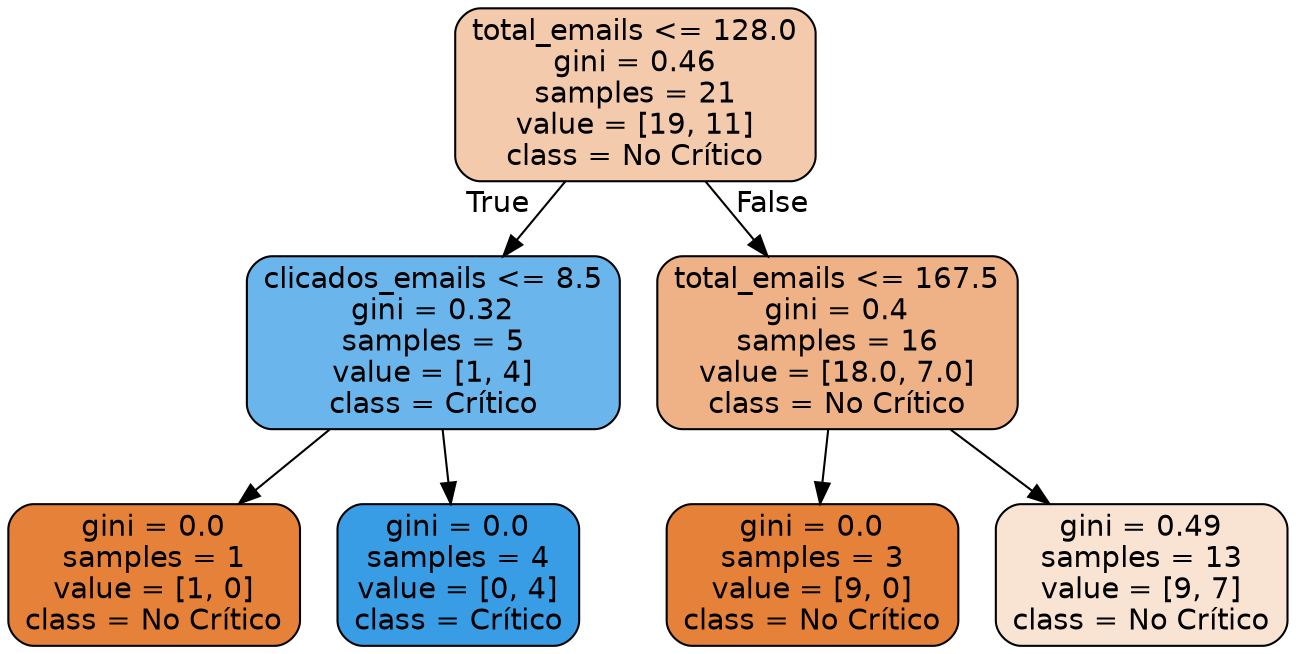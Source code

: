 digraph Tree {
node [shape=box, style="filled, rounded", color="black", fontname="helvetica"] ;
edge [fontname="helvetica"] ;
0 [label="total_emails <= 128.0\ngini = 0.46\nsamples = 21\nvalue = [19, 11]\nclass = No Crítico", fillcolor="#f4caac"] ;
1 [label="clicados_emails <= 8.5\ngini = 0.32\nsamples = 5\nvalue = [1, 4]\nclass = Crítico", fillcolor="#6ab6ec"] ;
0 -> 1 [labeldistance=2.5, labelangle=45, headlabel="True"] ;
2 [label="gini = 0.0\nsamples = 1\nvalue = [1, 0]\nclass = No Crítico", fillcolor="#e58139"] ;
1 -> 2 ;
3 [label="gini = 0.0\nsamples = 4\nvalue = [0, 4]\nclass = Crítico", fillcolor="#399de5"] ;
1 -> 3 ;
4 [label="total_emails <= 167.5\ngini = 0.4\nsamples = 16\nvalue = [18.0, 7.0]\nclass = No Crítico", fillcolor="#efb286"] ;
0 -> 4 [labeldistance=2.5, labelangle=-45, headlabel="False"] ;
5 [label="gini = 0.0\nsamples = 3\nvalue = [9, 0]\nclass = No Crítico", fillcolor="#e58139"] ;
4 -> 5 ;
6 [label="gini = 0.49\nsamples = 13\nvalue = [9, 7]\nclass = No Crítico", fillcolor="#f9e3d3"] ;
4 -> 6 ;
}